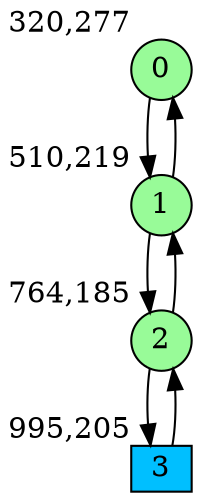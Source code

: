 digraph G {
graph [bgcolor=white]
node [shape=circle, style = filled, fillcolor=white,fixedsize=true, width=0.4, height=0.3 ]
0[xlabel="320,277", pos = "0,0!", fillcolor=palegreen ];
1[xlabel="510,219", pos = "2.96875,0.90625!", fillcolor=palegreen ];
2[xlabel="764,185", pos = "6.9375,1.4375!", fillcolor=palegreen ];
3[xlabel="995,205", pos = "10.5469,1.125!", fillcolor=deepskyblue, shape=box ];
0->1 ;
1->0 ;
1->2 ;
2->1 ;
2->3 ;
3->2 ;
}
